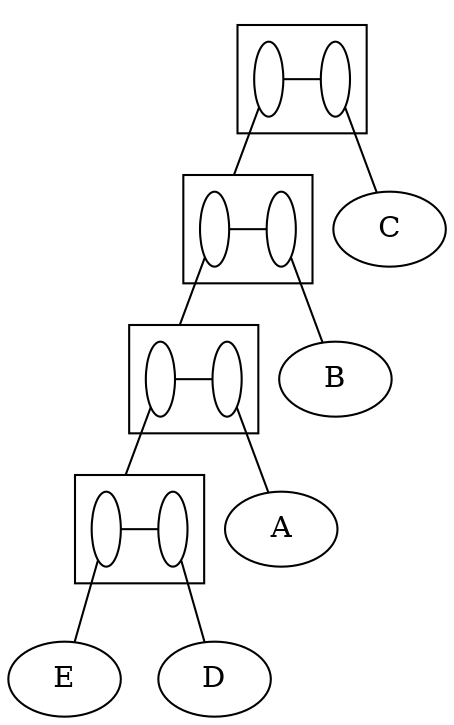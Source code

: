 digraph G {
compound=True;
C;
A;
E;
D;
B;
subgraph cluster_ACDEB {
s_ADEB [fillcolor=white, width=0.2, label=" ", fixedsize=True];
s_C [fillcolor=white, width=0.2, label=" ", fixedsize=True];
subgraph  {
rank=same;
s_C -> s_ADEB  [arrowhead=none];
}

}

subgraph cluster_ADEB {
s_ADE [fillcolor=white, width=0.2, label=" ", fixedsize=True];
s_B [fillcolor=white, width=0.2, label=" ", fixedsize=True];
subgraph  {
rank=same;
s_B -> s_ADE  [arrowhead=none];
}

}

subgraph cluster_ADE {
s_ED [fillcolor=white, width=0.2, label=" ", fixedsize=True];
s_A [fillcolor=white, width=0.2, label=" ", fixedsize=True];
subgraph  {
rank=same;
s_A -> s_ED  [arrowhead=none];
}

}

subgraph cluster_ED {
s_E [fillcolor=white, width=0.2, label=" ", fixedsize=True];
s_D [fillcolor=white, width=0.2, label=" ", fixedsize=True];
subgraph  {
rank=same;
s_E -> s_D  [arrowhead=none];
}

}

s_C -> C  [arrowhead=none];
s_A -> A  [arrowhead=none];
s_E -> E  [arrowhead=none];
s_D -> D  [arrowhead=none];
s_B -> B  [arrowhead=none];
s_ADEB -> s_ADE  [arrowhead=none, lhead=cluster_ADEB];
s_ADE -> s_ED  [arrowhead=none, lhead=cluster_ADE];
s_ED -> s_E  [arrowhead=none, lhead=cluster_ED];
}
